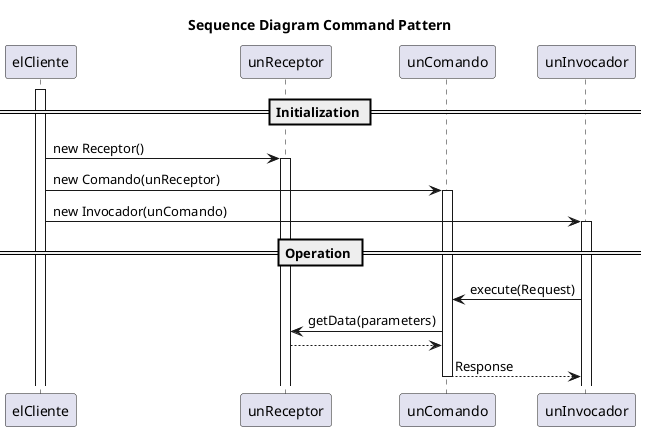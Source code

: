 @startuml SD_command_orig
title Sequence Diagram Command Pattern

participant elCliente
activate elCliente 
== Initialization ==
elCliente -> unReceptor: new Receptor() \t\t\t\t\t
activate unReceptor
elCliente -> unComando: new Comando(unReceptor)
activate unComando
elCliente -> unInvocador: new Invocador(unComando)
activate unInvocador
== Operation ==
unInvocador -> unComando: execute(Request)
unComando -> unReceptor: getData(parameters)
unReceptor --> unComando
unComando --> unInvocador: Response
deactivate unComando

@enduml